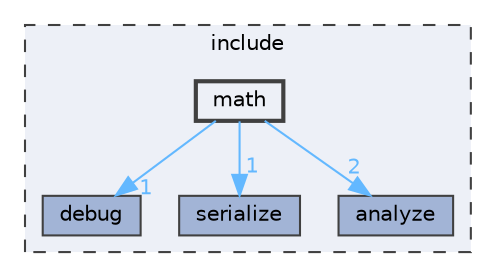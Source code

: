 digraph "include/math"
{
 // LATEX_PDF_SIZE
  bgcolor="transparent";
  edge [fontname=Helvetica,fontsize=10,labelfontname=Helvetica,labelfontsize=10];
  node [fontname=Helvetica,fontsize=10,shape=box,height=0.2,width=0.4];
  compound=true
  subgraph clusterdir_d44c64559bbebec7f509842c48db8b23 {
    graph [ bgcolor="#edf0f7", pencolor="grey25", label="include", fontname=Helvetica,fontsize=10 style="filled,dashed", URL="dir_d44c64559bbebec7f509842c48db8b23.html",tooltip=""]
  dir_0ca87e0e155b63d3277a4a8052f2e1d0 [label="debug", fillcolor="#a2b4d6", color="grey25", style="filled", URL="dir_0ca87e0e155b63d3277a4a8052f2e1d0.html",tooltip=""];
  dir_d6dce8604daa6d974602991ede05feb6 [label="serialize", fillcolor="#a2b4d6", color="grey25", style="filled", URL="dir_d6dce8604daa6d974602991ede05feb6.html",tooltip=""];
  dir_e595891c1e16b1dfcc01339440c0de82 [label="analyze", fillcolor="#a2b4d6", color="grey25", style="filled", URL="dir_e595891c1e16b1dfcc01339440c0de82.html",tooltip=""];
  dir_fba38f648377aa56ae5d69782adf9e53 [label="math", fillcolor="#edf0f7", color="grey25", style="filled,bold", URL="dir_fba38f648377aa56ae5d69782adf9e53.html",tooltip=""];
  }
  dir_fba38f648377aa56ae5d69782adf9e53->dir_0ca87e0e155b63d3277a4a8052f2e1d0 [headlabel="1", labeldistance=1.5 headhref="dir_000018_000008.html" color="steelblue1" fontcolor="steelblue1"];
  dir_fba38f648377aa56ae5d69782adf9e53->dir_d6dce8604daa6d974602991ede05feb6 [headlabel="1", labeldistance=1.5 headhref="dir_000018_000026.html" color="steelblue1" fontcolor="steelblue1"];
  dir_fba38f648377aa56ae5d69782adf9e53->dir_e595891c1e16b1dfcc01339440c0de82 [headlabel="2", labeldistance=1.5 headhref="dir_000018_000000.html" color="steelblue1" fontcolor="steelblue1"];
}
